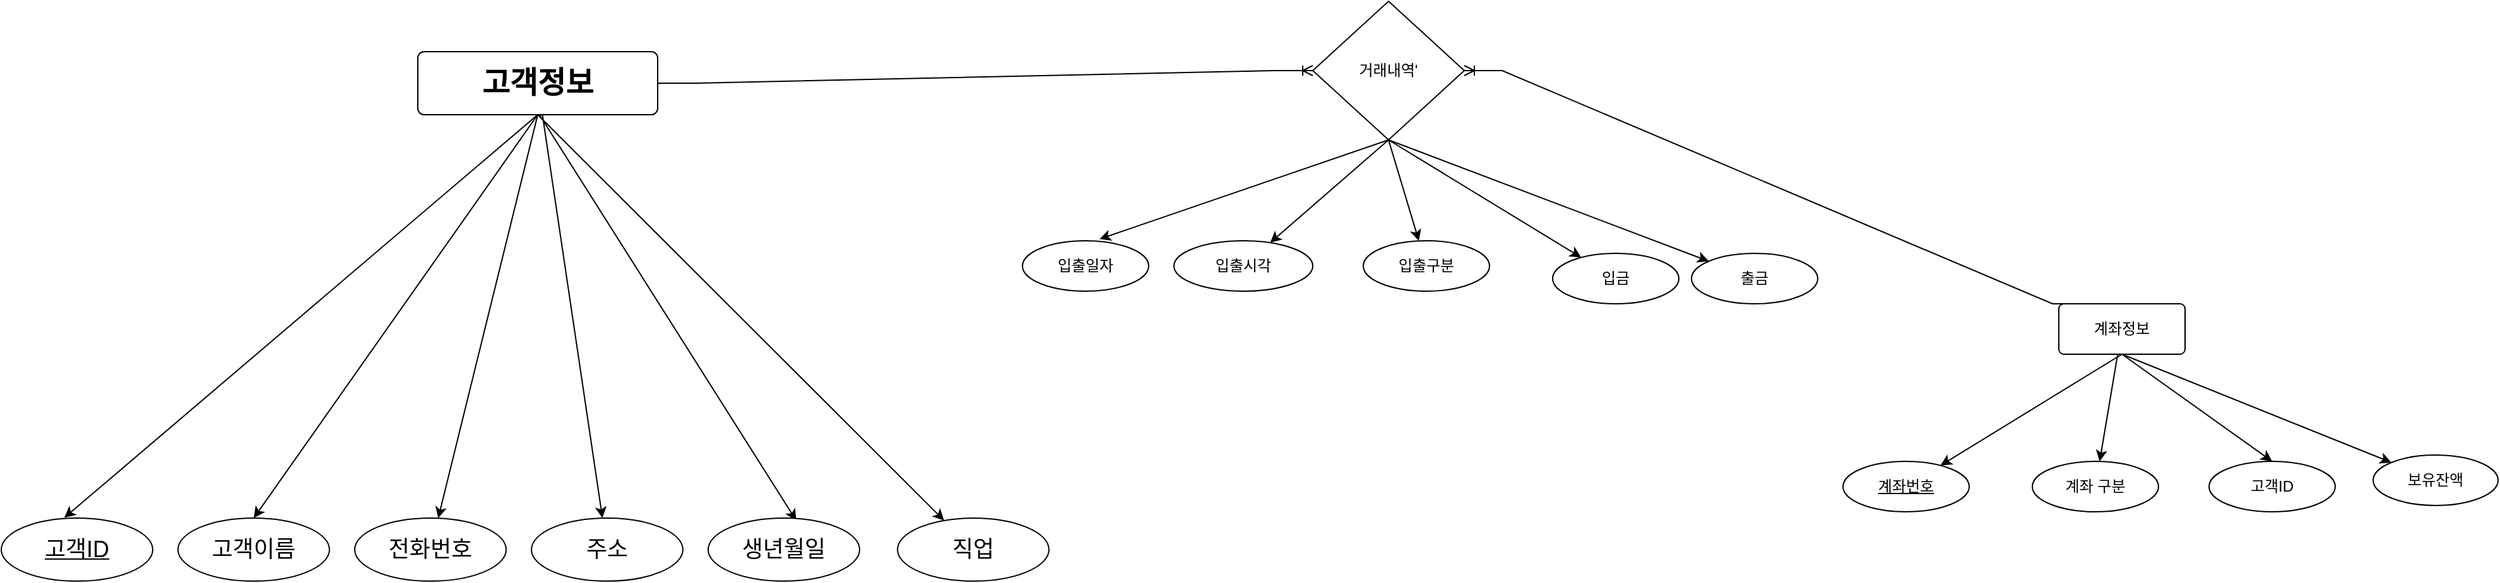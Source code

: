 <mxfile version="21.3.2" type="device">
  <diagram name="페이지-1" id="51RNH7fH8et8hPfUapF3">
    <mxGraphModel dx="1734" dy="4242" grid="1" gridSize="10" guides="1" tooltips="1" connect="1" arrows="1" fold="1" page="1" pageScale="1" pageWidth="4681" pageHeight="3300" math="0" shadow="0">
      <root>
        <mxCell id="0" />
        <mxCell id="1" parent="0" />
        <mxCell id="MtZSnfOZAC21_3Cnu7PY-10" style="rounded=1;orthogonalLoop=1;jettySize=auto;html=1;exitX=0.5;exitY=1;exitDx=0;exitDy=0;entryX=0.416;entryY=-0.004;entryDx=0;entryDy=0;entryPerimeter=0;labelBackgroundColor=none;fontColor=default;" parent="1" source="MtZSnfOZAC21_3Cnu7PY-1" target="MtZSnfOZAC21_3Cnu7PY-2" edge="1">
          <mxGeometry relative="1" as="geometry" />
        </mxCell>
        <mxCell id="MtZSnfOZAC21_3Cnu7PY-11" style="rounded=1;orthogonalLoop=1;jettySize=auto;html=1;exitX=0.5;exitY=1;exitDx=0;exitDy=0;entryX=0.5;entryY=0;entryDx=0;entryDy=0;labelBackgroundColor=none;fontColor=default;" parent="1" source="MtZSnfOZAC21_3Cnu7PY-1" target="MtZSnfOZAC21_3Cnu7PY-5" edge="1">
          <mxGeometry relative="1" as="geometry" />
        </mxCell>
        <mxCell id="MtZSnfOZAC21_3Cnu7PY-12" style="rounded=1;orthogonalLoop=1;jettySize=auto;html=1;labelBackgroundColor=none;fontColor=default;exitX=0.5;exitY=1;exitDx=0;exitDy=0;" parent="1" source="MtZSnfOZAC21_3Cnu7PY-1" target="MtZSnfOZAC21_3Cnu7PY-6" edge="1">
          <mxGeometry relative="1" as="geometry" />
        </mxCell>
        <mxCell id="MtZSnfOZAC21_3Cnu7PY-14" style="rounded=1;orthogonalLoop=1;jettySize=auto;html=1;labelBackgroundColor=none;fontColor=default;exitX=0.5;exitY=1;exitDx=0;exitDy=0;" parent="1" source="MtZSnfOZAC21_3Cnu7PY-1" target="MtZSnfOZAC21_3Cnu7PY-9" edge="1">
          <mxGeometry relative="1" as="geometry" />
        </mxCell>
        <mxCell id="MtZSnfOZAC21_3Cnu7PY-15" style="rounded=1;orthogonalLoop=1;jettySize=auto;html=1;entryX=0.582;entryY=0.04;entryDx=0;entryDy=0;entryPerimeter=0;labelBackgroundColor=none;fontColor=default;" parent="1" target="MtZSnfOZAC21_3Cnu7PY-8" edge="1">
          <mxGeometry relative="1" as="geometry">
            <mxPoint x="871" y="-410" as="sourcePoint" />
          </mxGeometry>
        </mxCell>
        <mxCell id="MtZSnfOZAC21_3Cnu7PY-16" style="rounded=1;orthogonalLoop=1;jettySize=auto;html=1;labelBackgroundColor=none;fontColor=default;" parent="1" source="MtZSnfOZAC21_3Cnu7PY-1" target="MtZSnfOZAC21_3Cnu7PY-7" edge="1">
          <mxGeometry relative="1" as="geometry" />
        </mxCell>
        <mxCell id="MtZSnfOZAC21_3Cnu7PY-1" value="&lt;h2&gt;&lt;font style=&quot;font-size: 24px;&quot;&gt;고객정보&lt;/font&gt;&lt;/h2&gt;" style="rounded=1;arcSize=10;whiteSpace=wrap;html=1;align=center;labelBackgroundColor=none;" parent="1" vertex="1">
          <mxGeometry x="781" y="-450" width="190" height="50" as="geometry" />
        </mxCell>
        <mxCell id="MtZSnfOZAC21_3Cnu7PY-2" value="&lt;span style=&quot;font-size: 18px;&quot;&gt;고객ID&lt;/span&gt;" style="ellipse;whiteSpace=wrap;html=1;align=center;fontStyle=4;labelBackgroundColor=none;rounded=1;" parent="1" vertex="1">
          <mxGeometry x="451" y="-80" width="120" height="50" as="geometry" />
        </mxCell>
        <mxCell id="MtZSnfOZAC21_3Cnu7PY-5" value="&lt;font style=&quot;font-size: 18px;&quot;&gt;고객이름&lt;/font&gt;" style="ellipse;whiteSpace=wrap;html=1;align=center;labelBackgroundColor=none;rounded=1;" parent="1" vertex="1">
          <mxGeometry x="591" y="-80" width="120" height="50" as="geometry" />
        </mxCell>
        <mxCell id="MtZSnfOZAC21_3Cnu7PY-6" value="&lt;font style=&quot;font-size: 18px;&quot;&gt;전화번호&lt;/font&gt;" style="ellipse;whiteSpace=wrap;html=1;align=center;labelBackgroundColor=none;rounded=1;" parent="1" vertex="1">
          <mxGeometry x="731" y="-80" width="120" height="50" as="geometry" />
        </mxCell>
        <mxCell id="MtZSnfOZAC21_3Cnu7PY-7" value="&lt;span style=&quot;font-size: 18px;&quot;&gt;주소&lt;/span&gt;" style="ellipse;whiteSpace=wrap;html=1;align=center;labelBackgroundColor=none;rounded=1;" parent="1" vertex="1">
          <mxGeometry x="871" y="-80" width="120" height="50" as="geometry" />
        </mxCell>
        <mxCell id="MtZSnfOZAC21_3Cnu7PY-8" value="&lt;span style=&quot;font-size: 18px;&quot;&gt;생년월일&lt;/span&gt;" style="ellipse;whiteSpace=wrap;html=1;align=center;labelBackgroundColor=none;rounded=1;" parent="1" vertex="1">
          <mxGeometry x="1011" y="-80" width="120" height="50" as="geometry" />
        </mxCell>
        <mxCell id="MtZSnfOZAC21_3Cnu7PY-9" value="&lt;span style=&quot;font-size: 18px;&quot;&gt;직업&lt;/span&gt;" style="ellipse;whiteSpace=wrap;html=1;align=center;labelBackgroundColor=none;rounded=1;" parent="1" vertex="1">
          <mxGeometry x="1161" y="-80" width="120" height="50" as="geometry" />
        </mxCell>
        <mxCell id="MtZSnfOZAC21_3Cnu7PY-35" style="rounded=0;orthogonalLoop=1;jettySize=auto;html=1;exitX=0.5;exitY=1;exitDx=0;exitDy=0;" parent="1" source="tH57SoRS7pnW2idippGA-1" target="MtZSnfOZAC21_3Cnu7PY-42" edge="1">
          <mxGeometry relative="1" as="geometry">
            <mxPoint x="1542.059" y="-410" as="sourcePoint" />
          </mxGeometry>
        </mxCell>
        <mxCell id="MtZSnfOZAC21_3Cnu7PY-36" style="rounded=0;orthogonalLoop=1;jettySize=auto;html=1;exitX=0.5;exitY=1;exitDx=0;exitDy=0;" parent="1" source="tH57SoRS7pnW2idippGA-1" target="MtZSnfOZAC21_3Cnu7PY-44" edge="1">
          <mxGeometry relative="1" as="geometry">
            <mxPoint x="1562.353" y="-410" as="sourcePoint" />
          </mxGeometry>
        </mxCell>
        <mxCell id="MtZSnfOZAC21_3Cnu7PY-37" style="rounded=0;orthogonalLoop=1;jettySize=auto;html=1;exitX=0.5;exitY=1;exitDx=0;exitDy=0;" parent="1" source="tH57SoRS7pnW2idippGA-1" target="MtZSnfOZAC21_3Cnu7PY-43" edge="1">
          <mxGeometry relative="1" as="geometry">
            <mxPoint x="1583.529" y="-410" as="sourcePoint" />
          </mxGeometry>
        </mxCell>
        <mxCell id="MtZSnfOZAC21_3Cnu7PY-38" style="rounded=0;orthogonalLoop=1;jettySize=auto;html=1;exitX=0.5;exitY=1;exitDx=0;exitDy=0;" parent="1" source="tH57SoRS7pnW2idippGA-1" target="MtZSnfOZAC21_3Cnu7PY-45" edge="1">
          <mxGeometry relative="1" as="geometry">
            <mxPoint x="1602.941" y="-410" as="sourcePoint" />
          </mxGeometry>
        </mxCell>
        <mxCell id="MtZSnfOZAC21_3Cnu7PY-41" value="입출일자" style="ellipse;whiteSpace=wrap;html=1;align=center;" parent="1" vertex="1">
          <mxGeometry x="1260" y="-300" width="100" height="40" as="geometry" />
        </mxCell>
        <mxCell id="MtZSnfOZAC21_3Cnu7PY-42" value="입출시각" style="ellipse;whiteSpace=wrap;html=1;align=center;" parent="1" vertex="1">
          <mxGeometry x="1380" y="-300" width="110" height="40" as="geometry" />
        </mxCell>
        <mxCell id="MtZSnfOZAC21_3Cnu7PY-43" value="입금" style="ellipse;whiteSpace=wrap;html=1;align=center;" parent="1" vertex="1">
          <mxGeometry x="1680" y="-290" width="100" height="40" as="geometry" />
        </mxCell>
        <mxCell id="MtZSnfOZAC21_3Cnu7PY-44" value="입출구분" style="ellipse;whiteSpace=wrap;html=1;align=center;" parent="1" vertex="1">
          <mxGeometry x="1530" y="-300" width="100" height="40" as="geometry" />
        </mxCell>
        <mxCell id="MtZSnfOZAC21_3Cnu7PY-45" value="출금" style="ellipse;whiteSpace=wrap;html=1;align=center;" parent="1" vertex="1">
          <mxGeometry x="1790" y="-290" width="100" height="40" as="geometry" />
        </mxCell>
        <mxCell id="MtZSnfOZAC21_3Cnu7PY-46" style="rounded=0;orthogonalLoop=1;jettySize=auto;html=1;entryX=0.61;entryY=-0.033;entryDx=0;entryDy=0;entryPerimeter=0;exitX=0.5;exitY=1;exitDx=0;exitDy=0;" parent="1" source="tH57SoRS7pnW2idippGA-1" target="MtZSnfOZAC21_3Cnu7PY-41" edge="1">
          <mxGeometry relative="1" as="geometry">
            <mxPoint x="1526" y="-410" as="sourcePoint" />
            <mxPoint x="1330" y="-290" as="targetPoint" />
          </mxGeometry>
        </mxCell>
        <mxCell id="tH57SoRS7pnW2idippGA-1" value="거래내역&#39;" style="shape=rhombus;perimeter=rhombusPerimeter;whiteSpace=wrap;html=1;align=center;" vertex="1" parent="1">
          <mxGeometry x="1490" y="-490" width="120" height="110" as="geometry" />
        </mxCell>
        <mxCell id="tH57SoRS7pnW2idippGA-6" style="rounded=0;orthogonalLoop=1;jettySize=auto;html=1;exitX=0.5;exitY=1;exitDx=0;exitDy=0;" edge="1" parent="1" source="tH57SoRS7pnW2idippGA-4" target="tH57SoRS7pnW2idippGA-5">
          <mxGeometry relative="1" as="geometry" />
        </mxCell>
        <mxCell id="tH57SoRS7pnW2idippGA-11" style="rounded=0;orthogonalLoop=1;jettySize=auto;html=1;" edge="1" parent="1" source="tH57SoRS7pnW2idippGA-4" target="tH57SoRS7pnW2idippGA-9">
          <mxGeometry relative="1" as="geometry" />
        </mxCell>
        <mxCell id="tH57SoRS7pnW2idippGA-28" style="rounded=0;orthogonalLoop=1;jettySize=auto;html=1;exitX=0.5;exitY=1;exitDx=0;exitDy=0;entryX=0.5;entryY=0;entryDx=0;entryDy=0;" edge="1" parent="1" source="tH57SoRS7pnW2idippGA-4" target="tH57SoRS7pnW2idippGA-10">
          <mxGeometry relative="1" as="geometry">
            <mxPoint x="2140.9" y="-203.04" as="sourcePoint" />
            <mxPoint x="2270.0" y="-125" as="targetPoint" />
          </mxGeometry>
        </mxCell>
        <mxCell id="tH57SoRS7pnW2idippGA-29" style="rounded=0;orthogonalLoop=1;jettySize=auto;html=1;exitX=0.5;exitY=1;exitDx=0;exitDy=0;" edge="1" parent="1" source="tH57SoRS7pnW2idippGA-4" target="tH57SoRS7pnW2idippGA-13">
          <mxGeometry relative="1" as="geometry" />
        </mxCell>
        <mxCell id="tH57SoRS7pnW2idippGA-4" value="계좌정보" style="rounded=1;arcSize=10;whiteSpace=wrap;html=1;align=center;" vertex="1" parent="1">
          <mxGeometry x="2081" y="-250" width="100" height="40" as="geometry" />
        </mxCell>
        <mxCell id="tH57SoRS7pnW2idippGA-5" value="계좌번호" style="ellipse;whiteSpace=wrap;html=1;align=center;fontStyle=4;" vertex="1" parent="1">
          <mxGeometry x="1910" y="-125" width="100" height="40" as="geometry" />
        </mxCell>
        <mxCell id="tH57SoRS7pnW2idippGA-7" value="" style="edgeStyle=entityRelationEdgeStyle;fontSize=12;html=1;endArrow=ERoneToMany;rounded=0;exitX=0.25;exitY=0;exitDx=0;exitDy=0;" edge="1" parent="1" source="tH57SoRS7pnW2idippGA-4" target="tH57SoRS7pnW2idippGA-1">
          <mxGeometry width="100" height="100" relative="1" as="geometry">
            <mxPoint x="2060" y="120" as="sourcePoint" />
            <mxPoint x="2160" y="20" as="targetPoint" />
          </mxGeometry>
        </mxCell>
        <mxCell id="tH57SoRS7pnW2idippGA-8" value="" style="edgeStyle=entityRelationEdgeStyle;fontSize=12;html=1;endArrow=ERoneToMany;rounded=0;exitX=1;exitY=0.5;exitDx=0;exitDy=0;" edge="1" parent="1" source="MtZSnfOZAC21_3Cnu7PY-1" target="tH57SoRS7pnW2idippGA-1">
          <mxGeometry width="100" height="100" relative="1" as="geometry">
            <mxPoint x="630" y="-40" as="sourcePoint" />
            <mxPoint x="730" y="-140" as="targetPoint" />
          </mxGeometry>
        </mxCell>
        <mxCell id="tH57SoRS7pnW2idippGA-9" value="계좌 구분" style="ellipse;whiteSpace=wrap;html=1;align=center;" vertex="1" parent="1">
          <mxGeometry x="2060" y="-125" width="100" height="40" as="geometry" />
        </mxCell>
        <mxCell id="tH57SoRS7pnW2idippGA-10" value="고객ID" style="ellipse;whiteSpace=wrap;html=1;align=center;" vertex="1" parent="1">
          <mxGeometry x="2200" y="-125" width="100" height="40" as="geometry" />
        </mxCell>
        <mxCell id="tH57SoRS7pnW2idippGA-13" value="보유잔액" style="ellipse;whiteSpace=wrap;html=1;align=center;" vertex="1" parent="1">
          <mxGeometry x="2330" y="-130" width="99" height="40" as="geometry" />
        </mxCell>
      </root>
    </mxGraphModel>
  </diagram>
</mxfile>
